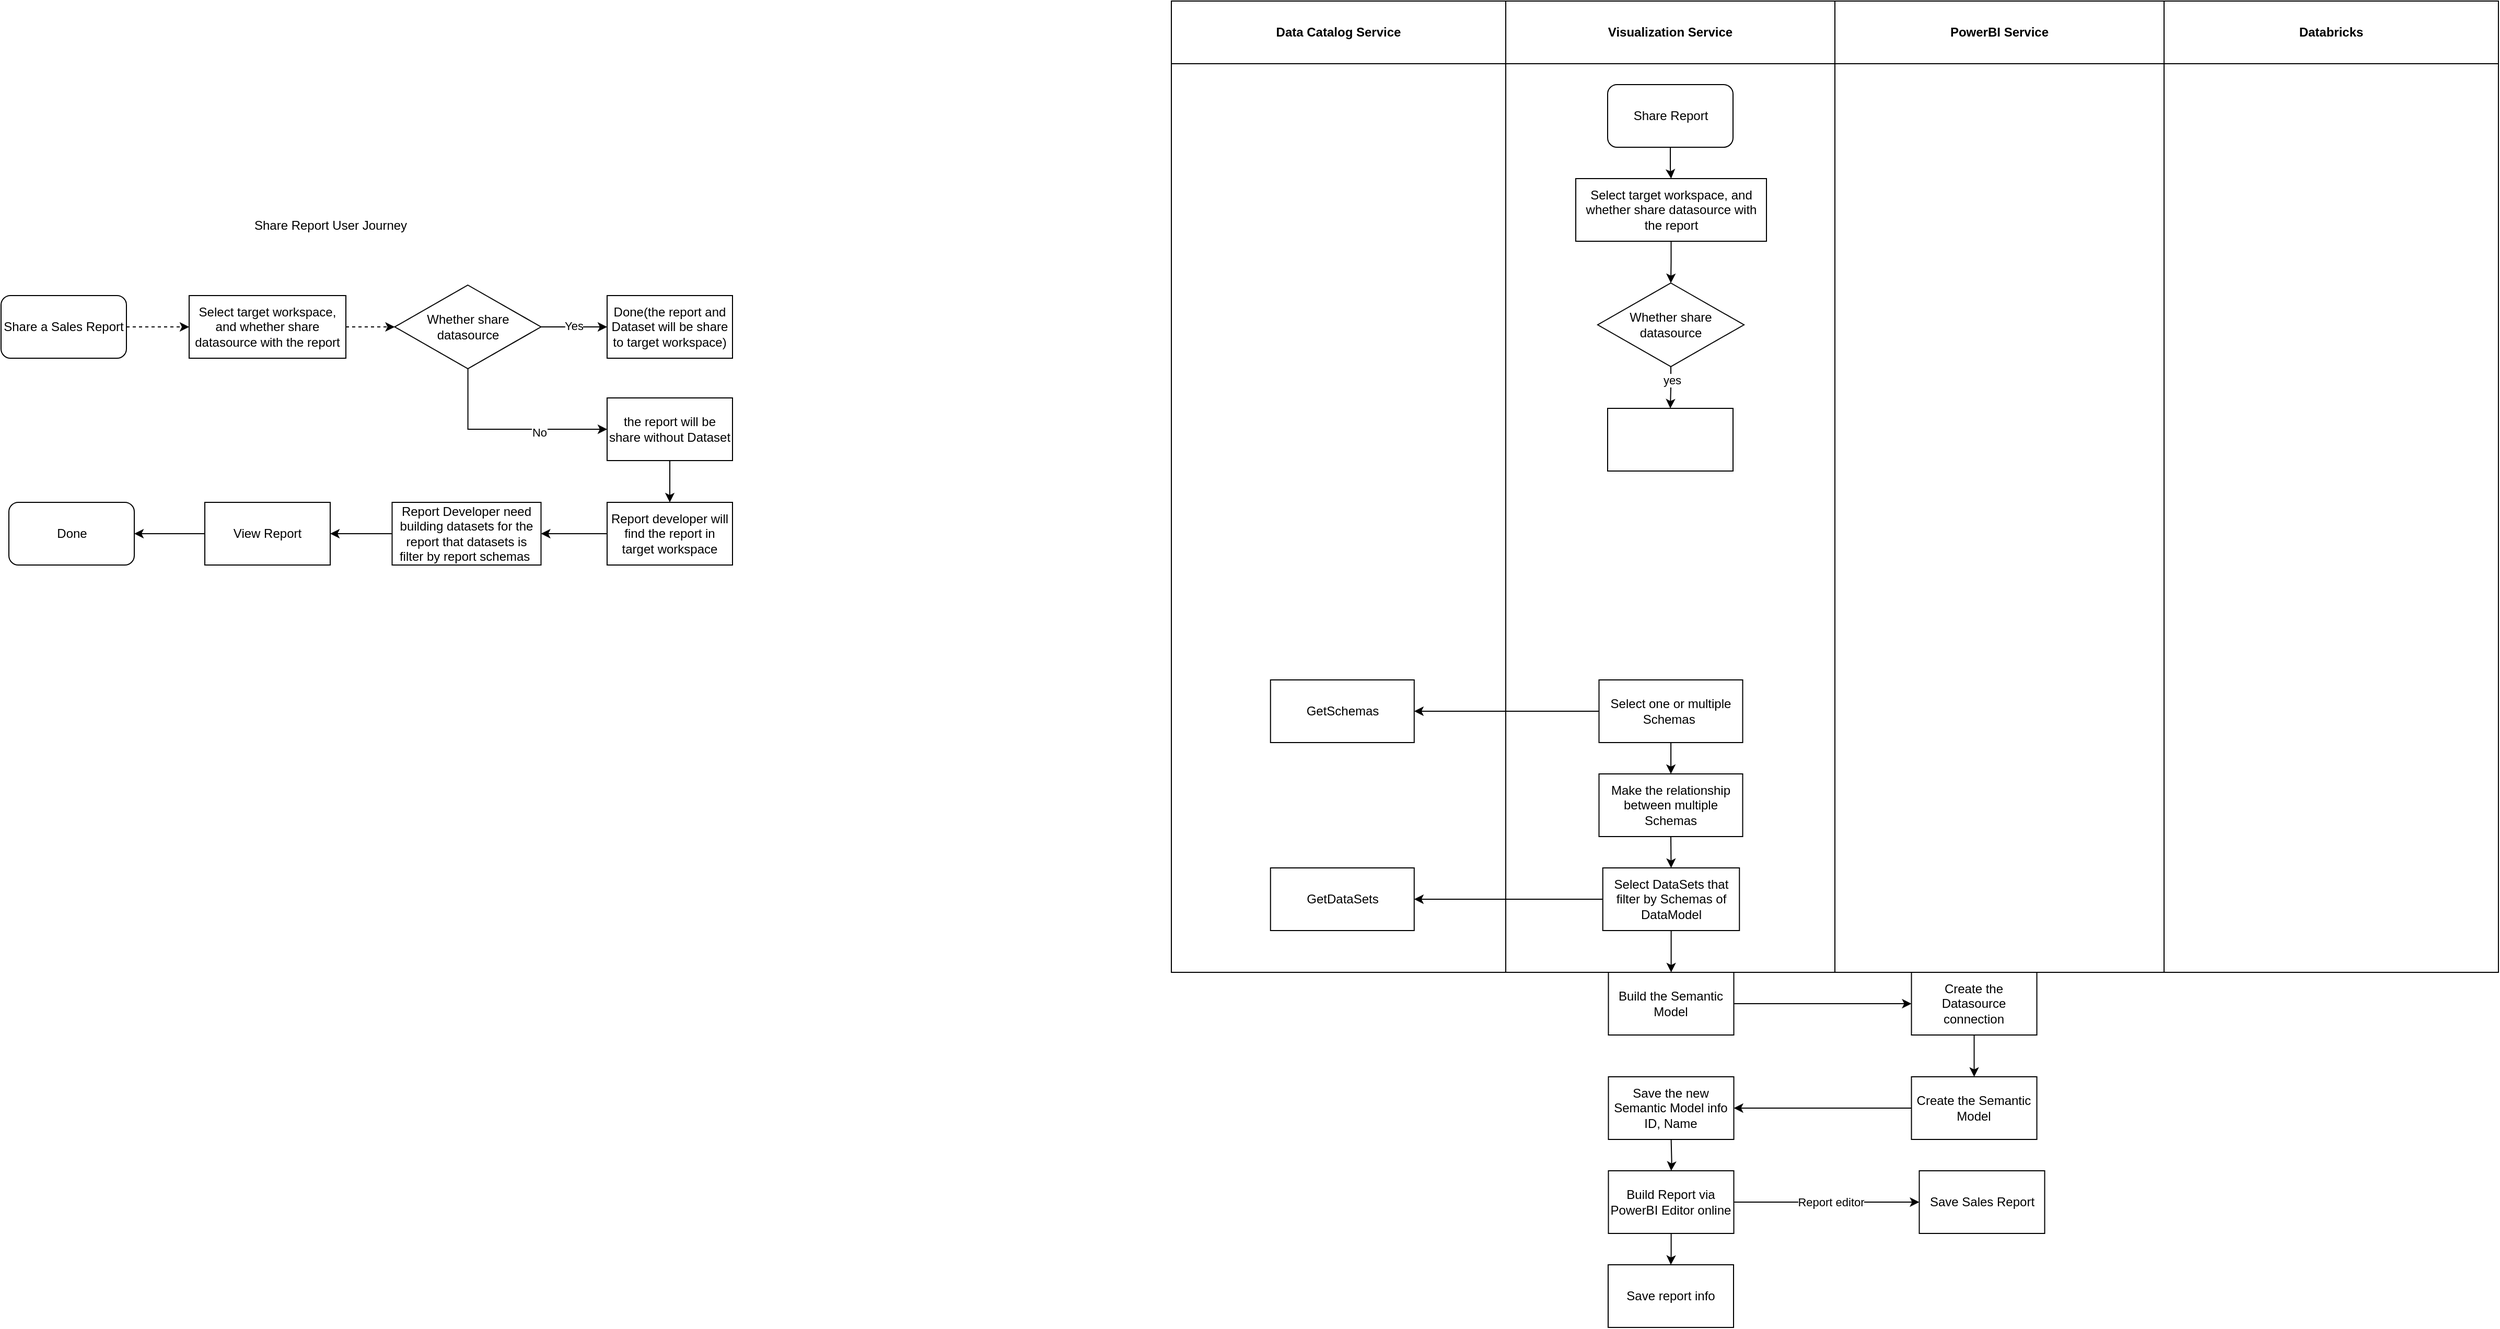 <mxfile version="28.2.1">
  <diagram name="Page-1" id="DSRByoqaYzFSQm_f9Hfl">
    <mxGraphModel dx="2916" dy="1051" grid="1" gridSize="10" guides="1" tooltips="1" connect="1" arrows="1" fold="1" page="1" pageScale="1" pageWidth="850" pageHeight="1100" math="0" shadow="0">
      <root>
        <mxCell id="0" />
        <mxCell id="1" parent="0" />
        <mxCell id="XIFVUQyBqXHINym3d4Wq-1" value="" style="rounded=0;whiteSpace=wrap;html=1;" vertex="1" parent="1">
          <mxGeometry x="340" y="440" width="1270" height="930" as="geometry" />
        </mxCell>
        <mxCell id="XIFVUQyBqXHINym3d4Wq-2" value="Visualization Service" style="rounded=0;whiteSpace=wrap;html=1;fontStyle=1" vertex="1" parent="1">
          <mxGeometry x="660" y="440" width="315" height="60" as="geometry" />
        </mxCell>
        <mxCell id="XIFVUQyBqXHINym3d4Wq-3" value="PowerBI Service" style="rounded=0;whiteSpace=wrap;html=1;fontStyle=1" vertex="1" parent="1">
          <mxGeometry x="975" y="440" width="315" height="60" as="geometry" />
        </mxCell>
        <mxCell id="XIFVUQyBqXHINym3d4Wq-4" value="" style="rounded=0;whiteSpace=wrap;html=1;" vertex="1" parent="1">
          <mxGeometry x="660" y="500" width="315" height="870" as="geometry" />
        </mxCell>
        <mxCell id="XIFVUQyBqXHINym3d4Wq-5" style="edgeStyle=orthogonalEdgeStyle;rounded=0;orthogonalLoop=1;jettySize=auto;html=1;entryX=1;entryY=0.5;entryDx=0;entryDy=0;" edge="1" parent="1" source="XIFVUQyBqXHINym3d4Wq-7" target="XIFVUQyBqXHINym3d4Wq-12">
          <mxGeometry relative="1" as="geometry" />
        </mxCell>
        <mxCell id="XIFVUQyBqXHINym3d4Wq-6" style="edgeStyle=orthogonalEdgeStyle;rounded=0;orthogonalLoop=1;jettySize=auto;html=1;" edge="1" parent="1" source="XIFVUQyBqXHINym3d4Wq-7" target="XIFVUQyBqXHINym3d4Wq-17">
          <mxGeometry relative="1" as="geometry" />
        </mxCell>
        <mxCell id="XIFVUQyBqXHINym3d4Wq-7" value="Select one or multiple Schemas&amp;nbsp;" style="whiteSpace=wrap;html=1;rounded=0;" vertex="1" parent="1">
          <mxGeometry x="749.25" y="1090" width="137.5" height="60" as="geometry" />
        </mxCell>
        <mxCell id="XIFVUQyBqXHINym3d4Wq-11" value="Data Catalog Service" style="rounded=0;whiteSpace=wrap;html=1;fontStyle=1" vertex="1" parent="1">
          <mxGeometry x="340" y="440" width="320" height="60" as="geometry" />
        </mxCell>
        <mxCell id="XIFVUQyBqXHINym3d4Wq-12" value="GetSchemas" style="whiteSpace=wrap;html=1;rounded=0;" vertex="1" parent="1">
          <mxGeometry x="434.88" y="1090" width="137.5" height="60" as="geometry" />
        </mxCell>
        <mxCell id="XIFVUQyBqXHINym3d4Wq-13" value="GetDataSets" style="whiteSpace=wrap;html=1;rounded=0;" vertex="1" parent="1">
          <mxGeometry x="434.88" y="1270" width="137.5" height="60" as="geometry" />
        </mxCell>
        <mxCell id="XIFVUQyBqXHINym3d4Wq-14" style="edgeStyle=orthogonalEdgeStyle;rounded=0;orthogonalLoop=1;jettySize=auto;html=1;entryX=0.5;entryY=0;entryDx=0;entryDy=0;" edge="1" parent="1" source="XIFVUQyBqXHINym3d4Wq-15" target="XIFVUQyBqXHINym3d4Wq-23">
          <mxGeometry relative="1" as="geometry" />
        </mxCell>
        <mxCell id="XIFVUQyBqXHINym3d4Wq-15" value="Share Report" style="rounded=1;whiteSpace=wrap;html=1;" vertex="1" parent="1">
          <mxGeometry x="757.5" y="520" width="120" height="60" as="geometry" />
        </mxCell>
        <mxCell id="XIFVUQyBqXHINym3d4Wq-16" style="edgeStyle=orthogonalEdgeStyle;rounded=0;orthogonalLoop=1;jettySize=auto;html=1;exitX=0.5;exitY=1;exitDx=0;exitDy=0;entryX=0.5;entryY=0;entryDx=0;entryDy=0;" edge="1" parent="1" source="XIFVUQyBqXHINym3d4Wq-17" target="XIFVUQyBqXHINym3d4Wq-21">
          <mxGeometry relative="1" as="geometry" />
        </mxCell>
        <mxCell id="XIFVUQyBqXHINym3d4Wq-17" value="Make the relationship between multiple Schemas" style="whiteSpace=wrap;html=1;rounded=0;" vertex="1" parent="1">
          <mxGeometry x="749.25" y="1180" width="137.5" height="60" as="geometry" />
        </mxCell>
        <mxCell id="XIFVUQyBqXHINym3d4Wq-18" style="edgeStyle=orthogonalEdgeStyle;rounded=0;orthogonalLoop=1;jettySize=auto;html=1;entryX=1;entryY=0.5;entryDx=0;entryDy=0;" edge="1" parent="1" source="XIFVUQyBqXHINym3d4Wq-21" target="XIFVUQyBqXHINym3d4Wq-13">
          <mxGeometry relative="1" as="geometry" />
        </mxCell>
        <mxCell id="XIFVUQyBqXHINym3d4Wq-20" value="" style="edgeStyle=orthogonalEdgeStyle;rounded=0;orthogonalLoop=1;jettySize=auto;html=1;" edge="1" parent="1" source="XIFVUQyBqXHINym3d4Wq-21" target="XIFVUQyBqXHINym3d4Wq-27">
          <mxGeometry relative="1" as="geometry" />
        </mxCell>
        <mxCell id="XIFVUQyBqXHINym3d4Wq-21" value="Select DataSets that filter by Schemas of DataModel" style="whiteSpace=wrap;html=1;rounded=0;" vertex="1" parent="1">
          <mxGeometry x="752.88" y="1270" width="130.75" height="60" as="geometry" />
        </mxCell>
        <mxCell id="XIFVUQyBqXHINym3d4Wq-38" value="" style="edgeStyle=orthogonalEdgeStyle;rounded=0;orthogonalLoop=1;jettySize=auto;html=1;" edge="1" parent="1" source="XIFVUQyBqXHINym3d4Wq-23" target="XIFVUQyBqXHINym3d4Wq-37">
          <mxGeometry relative="1" as="geometry" />
        </mxCell>
        <mxCell id="XIFVUQyBqXHINym3d4Wq-23" value="Select target workspace, and whether share datasource with the report" style="rounded=0;whiteSpace=wrap;html=1;" vertex="1" parent="1">
          <mxGeometry x="727.01" y="610" width="182.5" height="60" as="geometry" />
        </mxCell>
        <mxCell id="XIFVUQyBqXHINym3d4Wq-25" value="Build Report via PowerBI Editor online" style="whiteSpace=wrap;html=1;rounded=0;" vertex="1" parent="1">
          <mxGeometry x="758.255" y="1560" width="120" height="60" as="geometry" />
        </mxCell>
        <mxCell id="XIFVUQyBqXHINym3d4Wq-27" value="Build the Semantic Model" style="whiteSpace=wrap;html=1;rounded=0;" vertex="1" parent="1">
          <mxGeometry x="758.255" y="1370" width="120" height="60" as="geometry" />
        </mxCell>
        <mxCell id="XIFVUQyBqXHINym3d4Wq-32" value="Save the new Semantic Model info ID, Name" style="whiteSpace=wrap;html=1;rounded=0;" vertex="1" parent="1">
          <mxGeometry x="758.26" y="1470" width="120" height="60" as="geometry" />
        </mxCell>
        <mxCell id="XIFVUQyBqXHINym3d4Wq-33" value="Save report info" style="whiteSpace=wrap;html=1;rounded=0;" vertex="1" parent="1">
          <mxGeometry x="758" y="1650" width="120" height="60" as="geometry" />
        </mxCell>
        <mxCell id="XIFVUQyBqXHINym3d4Wq-34" value="" style="rounded=0;whiteSpace=wrap;html=1;" vertex="1" parent="1">
          <mxGeometry x="975" y="500" width="315" height="870" as="geometry" />
        </mxCell>
        <mxCell id="XIFVUQyBqXHINym3d4Wq-35" value="Databricks" style="rounded=0;whiteSpace=wrap;html=1;fontStyle=1" vertex="1" parent="1">
          <mxGeometry x="1290" y="440" width="320" height="60" as="geometry" />
        </mxCell>
        <mxCell id="XIFVUQyBqXHINym3d4Wq-10" value="Save Sales Report" style="whiteSpace=wrap;html=1;rounded=0;" vertex="1" parent="1">
          <mxGeometry x="1055.75" y="1560" width="120" height="60" as="geometry" />
        </mxCell>
        <mxCell id="XIFVUQyBqXHINym3d4Wq-28" value="" style="edgeStyle=orthogonalEdgeStyle;rounded=0;orthogonalLoop=1;jettySize=auto;html=1;" edge="1" parent="1" source="XIFVUQyBqXHINym3d4Wq-29" target="XIFVUQyBqXHINym3d4Wq-31">
          <mxGeometry relative="1" as="geometry" />
        </mxCell>
        <mxCell id="XIFVUQyBqXHINym3d4Wq-29" value="Create the Datasource connection" style="whiteSpace=wrap;html=1;rounded=0;" vertex="1" parent="1">
          <mxGeometry x="1048.265" y="1370" width="120" height="60" as="geometry" />
        </mxCell>
        <mxCell id="XIFVUQyBqXHINym3d4Wq-31" value="Create the Semantic Model" style="whiteSpace=wrap;html=1;rounded=0;" vertex="1" parent="1">
          <mxGeometry x="1048.265" y="1470" width="120" height="60" as="geometry" />
        </mxCell>
        <mxCell id="XIFVUQyBqXHINym3d4Wq-8" value="" style="edgeStyle=orthogonalEdgeStyle;rounded=0;orthogonalLoop=1;jettySize=auto;html=1;exitX=1;exitY=0.5;exitDx=0;exitDy=0;entryX=0;entryY=0.5;entryDx=0;entryDy=0;entryPerimeter=0;" edge="1" parent="1" source="XIFVUQyBqXHINym3d4Wq-25" target="XIFVUQyBqXHINym3d4Wq-10">
          <mxGeometry relative="1" as="geometry">
            <mxPoint x="900" y="1590" as="sourcePoint" />
            <mxPoint x="1045.75" y="1589.5" as="targetPoint" />
          </mxGeometry>
        </mxCell>
        <mxCell id="XIFVUQyBqXHINym3d4Wq-9" value="Report editor" style="edgeLabel;html=1;align=center;verticalAlign=middle;resizable=0;points=[];" vertex="1" connectable="0" parent="XIFVUQyBqXHINym3d4Wq-8">
          <mxGeometry x="-0.129" y="-2" relative="1" as="geometry">
            <mxPoint x="15" y="-2" as="offset" />
          </mxGeometry>
        </mxCell>
        <mxCell id="XIFVUQyBqXHINym3d4Wq-19" value="" style="edgeStyle=orthogonalEdgeStyle;rounded=0;orthogonalLoop=1;jettySize=auto;html=1;" edge="1" parent="1" target="XIFVUQyBqXHINym3d4Wq-25">
          <mxGeometry relative="1" as="geometry">
            <mxPoint x="818.3" y="1530" as="sourcePoint" />
          </mxGeometry>
        </mxCell>
        <mxCell id="XIFVUQyBqXHINym3d4Wq-24" style="edgeStyle=orthogonalEdgeStyle;rounded=0;orthogonalLoop=1;jettySize=auto;html=1;" edge="1" parent="1" source="XIFVUQyBqXHINym3d4Wq-25" target="XIFVUQyBqXHINym3d4Wq-33">
          <mxGeometry relative="1" as="geometry" />
        </mxCell>
        <mxCell id="XIFVUQyBqXHINym3d4Wq-26" value="" style="edgeStyle=orthogonalEdgeStyle;rounded=0;orthogonalLoop=1;jettySize=auto;html=1;" edge="1" parent="1" source="XIFVUQyBqXHINym3d4Wq-27" target="XIFVUQyBqXHINym3d4Wq-29">
          <mxGeometry relative="1" as="geometry" />
        </mxCell>
        <mxCell id="XIFVUQyBqXHINym3d4Wq-30" style="edgeStyle=orthogonalEdgeStyle;rounded=0;orthogonalLoop=1;jettySize=auto;html=1;entryX=1;entryY=0.5;entryDx=0;entryDy=0;" edge="1" parent="1" source="XIFVUQyBqXHINym3d4Wq-31" target="XIFVUQyBqXHINym3d4Wq-32">
          <mxGeometry relative="1" as="geometry" />
        </mxCell>
        <mxCell id="XIFVUQyBqXHINym3d4Wq-43" value="" style="edgeStyle=orthogonalEdgeStyle;rounded=0;orthogonalLoop=1;jettySize=auto;html=1;" edge="1" parent="1" source="XIFVUQyBqXHINym3d4Wq-37" target="XIFVUQyBqXHINym3d4Wq-42">
          <mxGeometry relative="1" as="geometry" />
        </mxCell>
        <mxCell id="XIFVUQyBqXHINym3d4Wq-44" value="yes" style="edgeLabel;html=1;align=center;verticalAlign=middle;resizable=0;points=[];" vertex="1" connectable="0" parent="XIFVUQyBqXHINym3d4Wq-43">
          <mxGeometry x="-0.361" y="1" relative="1" as="geometry">
            <mxPoint as="offset" />
          </mxGeometry>
        </mxCell>
        <mxCell id="XIFVUQyBqXHINym3d4Wq-37" value="Whether share datasource" style="rhombus;whiteSpace=wrap;html=1;rounded=0;" vertex="1" parent="1">
          <mxGeometry x="748" y="710" width="140" height="80" as="geometry" />
        </mxCell>
        <mxCell id="XIFVUQyBqXHINym3d4Wq-42" value="&lt;span style=&quot;color: rgba(0, 0, 0, 0); font-family: monospace; font-size: 0px; text-align: start; text-wrap-mode: nowrap;&quot;&gt;%3CmxGraphModel%3E%3Croot%3E%3CmxCell%20id%3D%220%22%2F%3E%3CmxCell%20id%3D%221%22%20parent%3D%220%22%2F%3E%3CmxCell%20id%3D%222%22%20style%3D%22edgeStyle%3DorthogonalEdgeStyle%3Brounded%3D0%3BorthogonalLoop%3D1%3BjettySize%3Dauto%3Bhtml%3D1%3BentryX%3D0.5%3BentryY%3D0%3BentryDx%3D0%3BentryDy%3D0%3Bcurved%3D1%3Bdashed%3D1%3B%22%20edge%3D%221%22%20source%3D%223%22%20target%3D%227%22%20parent%3D%221%22%3E%3CmxGeometry%20relative%3D%221%22%20as%3D%22geometry%22%2F%3E%3C%2FmxCell%3E%3CmxCell%20id%3D%223%22%20value%3D%22Select%20one%20or%20multiple%20Schemas%26amp%3Bnbsp%3B%22%20style%3D%22whiteSpace%3Dwrap%3Bhtml%3D1%3Brounded%3D0%3B%22%20vertex%3D%221%22%20parent%3D%221%22%3E%3CmxGeometry%20x%3D%22180%22%20y%3D%22780%22%20width%3D%22137.5%22%20height%3D%2260%22%20as%3D%22geometry%22%2F%3E%3C%2FmxCell%3E%3CmxCell%20id%3D%224%22%20style%3D%22edgeStyle%3DorthogonalEdgeStyle%3Brounded%3D0%3BorthogonalLoop%3D1%3BjettySize%3Dauto%3Bhtml%3D1%3Bdashed%3D1%3B%22%20edge%3D%221%22%20source%3D%225%22%20parent%3D%221%22%3E%3CmxGeometry%20relative%3D%221%22%20as%3D%22geometry%22%3E%3CmxPoint%20x%3D%22-10%22%20y%3D%22810%22%20as%3D%22targetPoint%22%2F%3E%3C%2FmxGeometry%3E%3C%2FmxCell%3E%3CmxCell%20id%3D%225%22%20value%3D%22Build%20a%20Sales%20Report%22%20style%3D%22rounded%3D1%3BwhiteSpace%3Dwrap%3Bhtml%3D1%3B%22%20vertex%3D%221%22%20parent%3D%221%22%3E%3CmxGeometry%20x%3D%22-190%22%20y%3D%22780%22%20width%3D%22120%22%20height%3D%2260%22%20as%3D%22geometry%22%2F%3E%3C%2FmxCell%3E%3CmxCell%20id%3D%226%22%20style%3D%22edgeStyle%3DorthogonalEdgeStyle%3Brounded%3D0%3BorthogonalLoop%3D1%3BjettySize%3Dauto%3Bhtml%3D1%3BentryX%3D1%3BentryY%3D0.5%3BentryDx%3D0%3BentryDy%3D0%3BexitX%3D0.5%3BexitY%3D1%3BexitDx%3D0%3BexitDy%3D0%3Bcurved%3D1%3Bdashed%3D1%3B%22%20edge%3D%221%22%20source%3D%227%22%20target%3D%229%22%20parent%3D%221%22%3E%3CmxGeometry%20relative%3D%221%22%20as%3D%22geometry%22%2F%3E%3C%2FmxCell%3E%3CmxCell%20id%3D%227%22%20value%3D%22Make%20the%20relationship%20between%20multiple%20Schemas%22%20style%3D%22whiteSpace%3Dwrap%3Bhtml%3D1%3Brounded%3D0%3B%22%20vertex%3D%221%22%20parent%3D%221%22%3E%3CmxGeometry%20x%3D%22350%22%20y%3D%22880%22%20width%3D%22137.5%22%20height%3D%2260%22%20as%3D%22geometry%22%2F%3E%3C%2FmxCell%3E%3CmxCell%20id%3D%228%22%20style%3D%22edgeStyle%3DorthogonalEdgeStyle%3Brounded%3D0%3BorthogonalLoop%3D1%3BjettySize%3Dauto%3Bhtml%3D1%3BentryX%3D1%3BentryY%3D0.5%3BentryDx%3D0%3BentryDy%3D0%3Bdashed%3D1%3B%22%20edge%3D%221%22%20source%3D%229%22%20target%3D%2213%22%20parent%3D%221%22%3E%3CmxGeometry%20relative%3D%221%22%20as%3D%22geometry%22%2F%3E%3C%2FmxCell%3E%3CmxCell%20id%3D%229%22%20value%3D%22Select%20DataSets%20that%20filter%20by%20Schemas%20of%20DataModel%22%20style%3D%22whiteSpace%3Dwrap%3Bhtml%3D1%3Brounded%3D0%3B%22%20vertex%3D%221%22%20parent%3D%221%22%3E%3CmxGeometry%20x%3D%22186.75%22%20y%3D%22970%22%20width%3D%22130.75%22%20height%3D%2260%22%20as%3D%22geometry%22%2F%3E%3C%2FmxCell%3E%3CmxCell%20id%3D%2210%22%20style%3D%22edgeStyle%3DorthogonalEdgeStyle%3Brounded%3D0%3BorthogonalLoop%3D1%3BjettySize%3Dauto%3Bhtml%3D1%3BentryX%3D0%3BentryY%3D0.5%3BentryDx%3D0%3BentryDy%3D0%3Bdashed%3D1%3B%22%20edge%3D%221%22%20source%3D%2211%22%20target%3D%223%22%20parent%3D%221%22%3E%3CmxGeometry%20relative%3D%221%22%20as%3D%22geometry%22%2F%3E%3C%2FmxCell%3E%3CmxCell%20id%3D%2211%22%20value%3D%22Make%20a%20DataModel%20that%20include%20multiple%20Schemas%22%20style%3D%22rounded%3D0%3BwhiteSpace%3Dwrap%3Bhtml%3D1%3B%22%20vertex%3D%221%22%20parent%3D%221%22%3E%3CmxGeometry%20x%3D%22-9.99%22%20y%3D%22780%22%20width%3D%22120%22%20height%3D%2260%22%20as%3D%22geometry%22%2F%3E%3C%2FmxCell%3E%3CmxCell%20id%3D%2212%22%20style%3D%22edgeStyle%3DorthogonalEdgeStyle%3Brounded%3D0%3BorthogonalLoop%3D1%3BjettySize%3Dauto%3Bhtml%3D1%3BentryX%3D1%3BentryY%3D0.5%3BentryDx%3D0%3BentryDy%3D0%3Bdashed%3D1%3B%22%20edge%3D%221%22%20source%3D%2213%22%20target%3D%2214%22%20parent%3D%221%22%3E%3CmxGeometry%20relative%3D%221%22%20as%3D%22geometry%22%2F%3E%3C%2FmxCell%3E%3CmxCell%20id%3D%2213%22%20value%3D%22Build%20Report%20via%20PowerBI%20Editor%20online%22%20style%3D%22whiteSpace%3Dwrap%3Bhtml%3D1%3Brounded%3D0%3B%22%20vertex%3D%221%22%20parent%3D%221%22%3E%3CmxGeometry%20x%3D%22-9.995%22%20y%3D%22970%22%20width%3D%22120%22%20height%3D%2260%22%20as%3D%22geometry%22%2F%3E%3C%2FmxCell%3E%3CmxCell%20id%3D%2214%22%20value%3D%22Done%22%20style%3D%22rounded%3D1%3BwhiteSpace%3Dwrap%3Bhtml%3D1%3B%22%20vertex%3D%221%22%20parent%3D%221%22%3E%3CmxGeometry%20x%3D%22-190%22%20y%3D%22970%22%20width%3D%22120%22%20height%3D%2260%22%20as%3D%22geometry%22%2F%3E%3C%2FmxCell%3E%3C%2Froot%3E%3C%2FmxGraphModel%3E&lt;/span&gt;" style="whiteSpace=wrap;html=1;rounded=0;" vertex="1" parent="1">
          <mxGeometry x="757.5" y="830" width="120" height="60" as="geometry" />
        </mxCell>
        <mxCell id="XIFVUQyBqXHINym3d4Wq-48" style="edgeStyle=orthogonalEdgeStyle;rounded=0;orthogonalLoop=1;jettySize=auto;html=1;dashed=1;" edge="1" parent="1" source="XIFVUQyBqXHINym3d4Wq-49">
          <mxGeometry relative="1" as="geometry">
            <mxPoint x="-600" y="752" as="targetPoint" />
          </mxGeometry>
        </mxCell>
        <mxCell id="XIFVUQyBqXHINym3d4Wq-49" value="Share a Sales Report" style="rounded=1;whiteSpace=wrap;html=1;" vertex="1" parent="1">
          <mxGeometry x="-780" y="722" width="120" height="60" as="geometry" />
        </mxCell>
        <mxCell id="XIFVUQyBqXHINym3d4Wq-54" style="edgeStyle=orthogonalEdgeStyle;rounded=0;orthogonalLoop=1;jettySize=auto;html=1;entryX=0;entryY=0.5;entryDx=0;entryDy=0;dashed=1;" edge="1" parent="1" source="XIFVUQyBqXHINym3d4Wq-55">
          <mxGeometry relative="1" as="geometry">
            <mxPoint x="-403.25" y="752" as="targetPoint" />
          </mxGeometry>
        </mxCell>
        <mxCell id="XIFVUQyBqXHINym3d4Wq-55" value="Select target workspace, and whether share datasource with the report" style="rounded=0;whiteSpace=wrap;html=1;" vertex="1" parent="1">
          <mxGeometry x="-599.99" y="722" width="149.99" height="60" as="geometry" />
        </mxCell>
        <mxCell id="XIFVUQyBqXHINym3d4Wq-61" value="" style="edgeStyle=orthogonalEdgeStyle;rounded=0;orthogonalLoop=1;jettySize=auto;html=1;" edge="1" parent="1" source="XIFVUQyBqXHINym3d4Wq-59" target="XIFVUQyBqXHINym3d4Wq-60">
          <mxGeometry relative="1" as="geometry" />
        </mxCell>
        <mxCell id="XIFVUQyBqXHINym3d4Wq-62" value="Yes" style="edgeLabel;html=1;align=center;verticalAlign=middle;resizable=0;points=[];" vertex="1" connectable="0" parent="XIFVUQyBqXHINym3d4Wq-61">
          <mxGeometry x="-0.012" y="1" relative="1" as="geometry">
            <mxPoint as="offset" />
          </mxGeometry>
        </mxCell>
        <mxCell id="XIFVUQyBqXHINym3d4Wq-75" style="edgeStyle=orthogonalEdgeStyle;rounded=0;orthogonalLoop=1;jettySize=auto;html=1;entryX=0;entryY=0.5;entryDx=0;entryDy=0;" edge="1" parent="1" source="XIFVUQyBqXHINym3d4Wq-59" target="XIFVUQyBqXHINym3d4Wq-64">
          <mxGeometry relative="1" as="geometry">
            <Array as="points">
              <mxPoint x="-333" y="850" />
            </Array>
          </mxGeometry>
        </mxCell>
        <mxCell id="XIFVUQyBqXHINym3d4Wq-76" value="No" style="edgeLabel;html=1;align=center;verticalAlign=middle;resizable=0;points=[];" vertex="1" connectable="0" parent="XIFVUQyBqXHINym3d4Wq-75">
          <mxGeometry x="0.31" y="-3" relative="1" as="geometry">
            <mxPoint as="offset" />
          </mxGeometry>
        </mxCell>
        <mxCell id="XIFVUQyBqXHINym3d4Wq-59" value="Whether share datasource" style="rhombus;whiteSpace=wrap;html=1;rounded=0;" vertex="1" parent="1">
          <mxGeometry x="-403.25" y="712" width="140" height="80" as="geometry" />
        </mxCell>
        <mxCell id="XIFVUQyBqXHINym3d4Wq-60" value="Done(the report and Dataset will be share to target workspace)" style="whiteSpace=wrap;html=1;rounded=0;" vertex="1" parent="1">
          <mxGeometry x="-200" y="722" width="120" height="60" as="geometry" />
        </mxCell>
        <mxCell id="XIFVUQyBqXHINym3d4Wq-63" value="Share Report User Journey" style="text;html=1;align=center;verticalAlign=middle;resizable=0;points=[];autosize=1;strokeColor=none;fillColor=none;" vertex="1" parent="1">
          <mxGeometry x="-550" y="640" width="170" height="30" as="geometry" />
        </mxCell>
        <mxCell id="XIFVUQyBqXHINym3d4Wq-77" style="edgeStyle=orthogonalEdgeStyle;rounded=0;orthogonalLoop=1;jettySize=auto;html=1;entryX=0.5;entryY=0;entryDx=0;entryDy=0;" edge="1" parent="1" source="XIFVUQyBqXHINym3d4Wq-64" target="XIFVUQyBqXHINym3d4Wq-67">
          <mxGeometry relative="1" as="geometry" />
        </mxCell>
        <mxCell id="XIFVUQyBqXHINym3d4Wq-64" value="the report will be share without Dataset" style="whiteSpace=wrap;html=1;rounded=0;" vertex="1" parent="1">
          <mxGeometry x="-200" y="820" width="120" height="60" as="geometry" />
        </mxCell>
        <mxCell id="XIFVUQyBqXHINym3d4Wq-70" value="" style="edgeStyle=orthogonalEdgeStyle;rounded=0;orthogonalLoop=1;jettySize=auto;html=1;" edge="1" parent="1" source="XIFVUQyBqXHINym3d4Wq-67" target="XIFVUQyBqXHINym3d4Wq-69">
          <mxGeometry relative="1" as="geometry" />
        </mxCell>
        <mxCell id="XIFVUQyBqXHINym3d4Wq-67" value="Report developer will find the report in target workspace" style="whiteSpace=wrap;html=1;rounded=0;" vertex="1" parent="1">
          <mxGeometry x="-200" y="920" width="120" height="60" as="geometry" />
        </mxCell>
        <mxCell id="XIFVUQyBqXHINym3d4Wq-72" value="" style="edgeStyle=orthogonalEdgeStyle;rounded=0;orthogonalLoop=1;jettySize=auto;html=1;" edge="1" parent="1" source="XIFVUQyBqXHINym3d4Wq-69" target="XIFVUQyBqXHINym3d4Wq-71">
          <mxGeometry relative="1" as="geometry" />
        </mxCell>
        <mxCell id="XIFVUQyBqXHINym3d4Wq-69" value="Report Developer need building datasets for the report that datasets is filter by report schemas&amp;nbsp;" style="whiteSpace=wrap;html=1;rounded=0;" vertex="1" parent="1">
          <mxGeometry x="-405.75" y="920" width="142.5" height="60" as="geometry" />
        </mxCell>
        <mxCell id="XIFVUQyBqXHINym3d4Wq-74" style="edgeStyle=orthogonalEdgeStyle;rounded=0;orthogonalLoop=1;jettySize=auto;html=1;entryX=1;entryY=0.5;entryDx=0;entryDy=0;" edge="1" parent="1" source="XIFVUQyBqXHINym3d4Wq-71" target="XIFVUQyBqXHINym3d4Wq-73">
          <mxGeometry relative="1" as="geometry" />
        </mxCell>
        <mxCell id="XIFVUQyBqXHINym3d4Wq-71" value="View Report" style="whiteSpace=wrap;html=1;rounded=0;" vertex="1" parent="1">
          <mxGeometry x="-584.99" y="920" width="120" height="60" as="geometry" />
        </mxCell>
        <mxCell id="XIFVUQyBqXHINym3d4Wq-73" value="Done" style="rounded=1;whiteSpace=wrap;html=1;" vertex="1" parent="1">
          <mxGeometry x="-772.5" y="920" width="120" height="60" as="geometry" />
        </mxCell>
      </root>
    </mxGraphModel>
  </diagram>
</mxfile>

